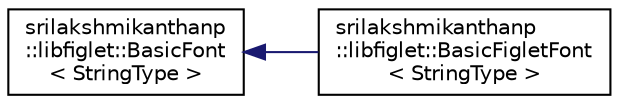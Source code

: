 digraph "Graphical Class Hierarchy"
{
 // LATEX_PDF_SIZE
  edge [fontname="Helvetica",fontsize="10",labelfontname="Helvetica",labelfontsize="10"];
  node [fontname="Helvetica",fontsize="10",shape=record];
  rankdir="LR";
  Node0 [label="srilakshmikanthanp\l::libfiglet::BasicFont\l\< StringType \>",height=0.2,width=0.4,color="black", fillcolor="white", style="filled",URL="$structsrilakshmikanthanp_1_1libfiglet_1_1_basic_font.html",tooltip="BasicFont."];
  Node0 -> Node1 [dir="back",color="midnightblue",fontsize="10",style="solid",fontname="Helvetica"];
  Node1 [label="srilakshmikanthanp\l::libfiglet::BasicFigletFont\l\< StringType \>",height=0.2,width=0.4,color="black", fillcolor="white", style="filled",URL="$classsrilakshmikanthanp_1_1libfiglet_1_1_basic_figlet_font.html",tooltip="BasicFigletFont."];
}
